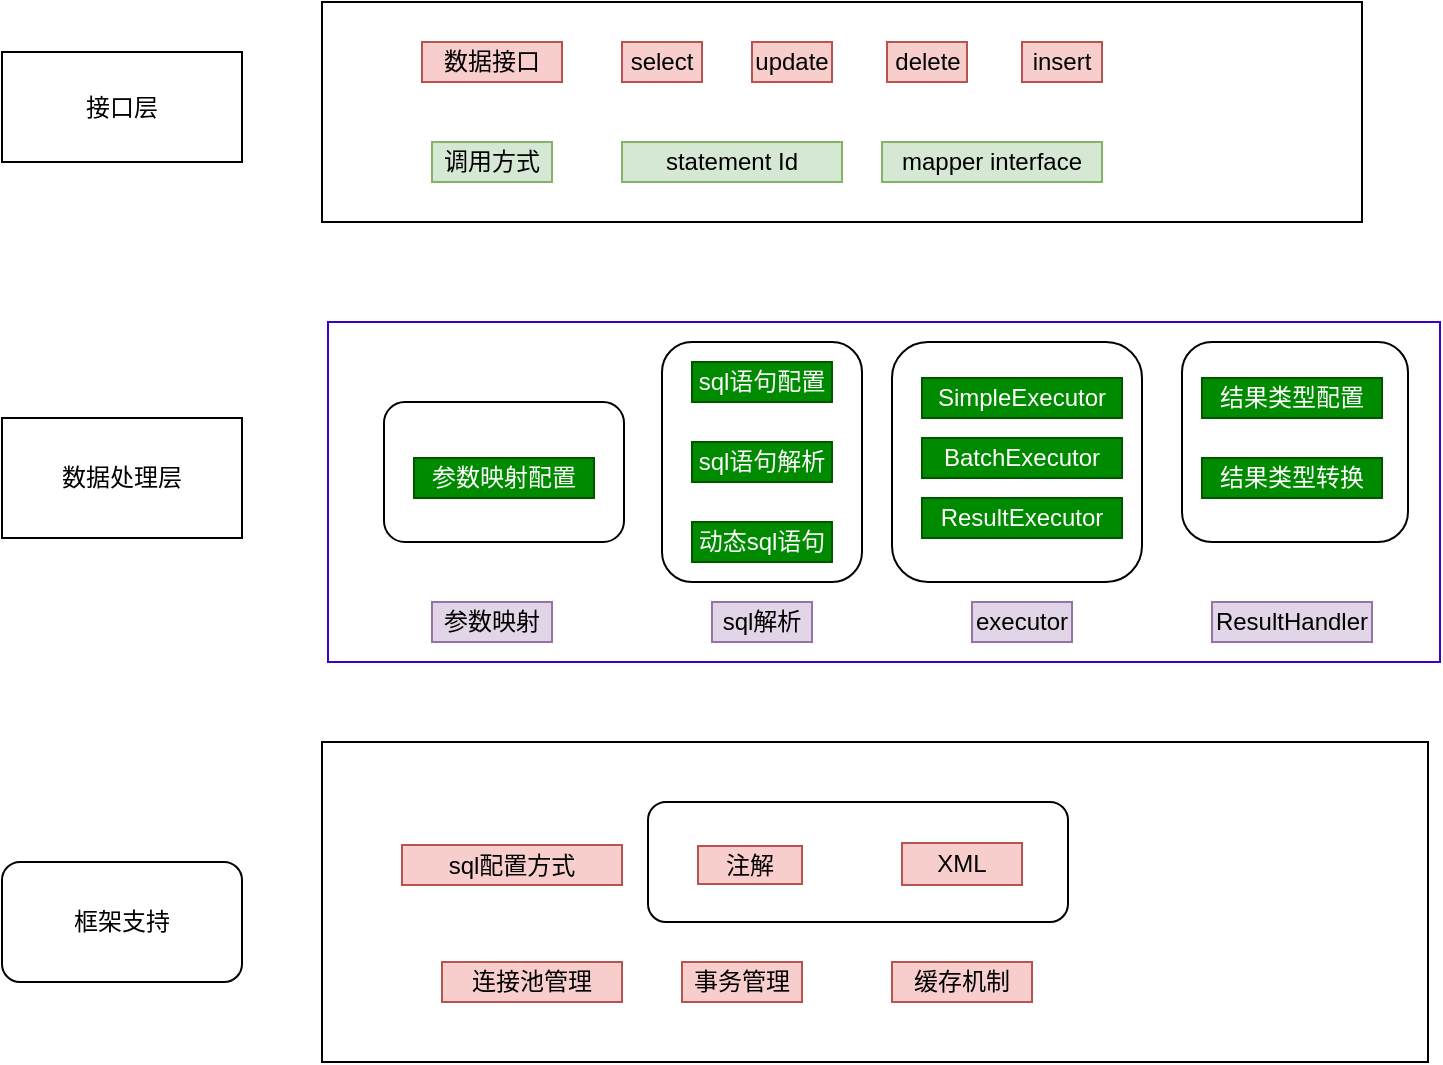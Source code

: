 <mxfile version="10.9.5" type="device"><diagram id="8XqPUQ7Z5r5Ys-GWq8Nq" name="框架"><mxGraphModel dx="946" dy="682" grid="1" gridSize="10" guides="1" tooltips="1" connect="1" arrows="1" fold="1" page="1" pageScale="1" pageWidth="827" pageHeight="1169" math="0" shadow="0"><root><mxCell id="0"/><mxCell id="1" parent="0"/><mxCell id="QSJCYK9Ir9fSyz4MKmEN-3" value="接口层" style="rounded=0;whiteSpace=wrap;html=1;" vertex="1" parent="1"><mxGeometry x="87" y="65" width="120" height="55" as="geometry"/></mxCell><mxCell id="QSJCYK9Ir9fSyz4MKmEN-4" value="" style="rounded=0;whiteSpace=wrap;html=1;" vertex="1" parent="1"><mxGeometry x="247" y="40" width="520" height="110" as="geometry"/></mxCell><mxCell id="QSJCYK9Ir9fSyz4MKmEN-5" value="数据接口" style="text;html=1;strokeColor=#b85450;fillColor=#f8cecc;align=center;verticalAlign=middle;whiteSpace=wrap;rounded=0;" vertex="1" parent="1"><mxGeometry x="297" y="60" width="70" height="20" as="geometry"/></mxCell><mxCell id="QSJCYK9Ir9fSyz4MKmEN-6" value="select" style="text;html=1;strokeColor=#b85450;fillColor=#f8cecc;align=center;verticalAlign=middle;whiteSpace=wrap;rounded=0;" vertex="1" parent="1"><mxGeometry x="397" y="60" width="40" height="20" as="geometry"/></mxCell><mxCell id="QSJCYK9Ir9fSyz4MKmEN-8" value="update" style="text;html=1;strokeColor=#b85450;fillColor=#f8cecc;align=center;verticalAlign=middle;whiteSpace=wrap;rounded=0;" vertex="1" parent="1"><mxGeometry x="462" y="60" width="40" height="20" as="geometry"/></mxCell><mxCell id="QSJCYK9Ir9fSyz4MKmEN-9" value="delete" style="text;html=1;strokeColor=#b85450;fillColor=#f8cecc;align=center;verticalAlign=middle;whiteSpace=wrap;rounded=0;" vertex="1" parent="1"><mxGeometry x="529.5" y="60" width="40" height="20" as="geometry"/></mxCell><mxCell id="QSJCYK9Ir9fSyz4MKmEN-10" value="insert" style="text;html=1;strokeColor=#b85450;fillColor=#f8cecc;align=center;verticalAlign=middle;whiteSpace=wrap;rounded=0;" vertex="1" parent="1"><mxGeometry x="597" y="60" width="40" height="20" as="geometry"/></mxCell><mxCell id="QSJCYK9Ir9fSyz4MKmEN-11" value="调用方式" style="text;html=1;strokeColor=#82b366;fillColor=#d5e8d4;align=center;verticalAlign=middle;whiteSpace=wrap;rounded=0;" vertex="1" parent="1"><mxGeometry x="302" y="110" width="60" height="20" as="geometry"/></mxCell><mxCell id="QSJCYK9Ir9fSyz4MKmEN-12" value="statement Id" style="text;html=1;strokeColor=#82b366;fillColor=#d5e8d4;align=center;verticalAlign=middle;whiteSpace=wrap;rounded=0;" vertex="1" parent="1"><mxGeometry x="397" y="110" width="110" height="20" as="geometry"/></mxCell><mxCell id="QSJCYK9Ir9fSyz4MKmEN-13" value="mapper interface" style="text;html=1;strokeColor=#82b366;fillColor=#d5e8d4;align=center;verticalAlign=middle;whiteSpace=wrap;rounded=0;" vertex="1" parent="1"><mxGeometry x="527" y="110" width="110" height="20" as="geometry"/></mxCell><mxCell id="QSJCYK9Ir9fSyz4MKmEN-18" value="数据处理层" style="rounded=0;whiteSpace=wrap;html=1;" vertex="1" parent="1"><mxGeometry x="87" y="248" width="120" height="60" as="geometry"/></mxCell><mxCell id="QSJCYK9Ir9fSyz4MKmEN-19" value="" style="rounded=0;whiteSpace=wrap;html=1;fillColor=none;strokeColor=#3700CC;fontColor=#ffffff;" vertex="1" parent="1"><mxGeometry x="250" y="200" width="556" height="170" as="geometry"/></mxCell><mxCell id="QSJCYK9Ir9fSyz4MKmEN-21" value="参数映射" style="text;html=1;strokeColor=#9673a6;fillColor=#e1d5e7;align=center;verticalAlign=middle;whiteSpace=wrap;rounded=0;" vertex="1" parent="1"><mxGeometry x="302" y="340" width="60" height="20" as="geometry"/></mxCell><mxCell id="QSJCYK9Ir9fSyz4MKmEN-22" value="参数映射配置" style="text;html=1;strokeColor=#005700;fillColor=#008a00;align=center;verticalAlign=middle;whiteSpace=wrap;rounded=0;fontColor=#ffffff;" vertex="1" parent="1"><mxGeometry x="293" y="268" width="90" height="20" as="geometry"/></mxCell><mxCell id="QSJCYK9Ir9fSyz4MKmEN-24" value="sql语句配置" style="text;html=1;strokeColor=#005700;fillColor=#008a00;align=center;verticalAlign=middle;whiteSpace=wrap;rounded=0;fontColor=#ffffff;" vertex="1" parent="1"><mxGeometry x="432" y="220" width="70" height="20" as="geometry"/></mxCell><mxCell id="QSJCYK9Ir9fSyz4MKmEN-25" value="sql语句解析" style="text;html=1;strokeColor=#005700;fillColor=#008a00;align=center;verticalAlign=middle;whiteSpace=wrap;rounded=0;fontColor=#ffffff;" vertex="1" parent="1"><mxGeometry x="432" y="260" width="70" height="20" as="geometry"/></mxCell><mxCell id="QSJCYK9Ir9fSyz4MKmEN-26" value="动态sql语句" style="text;html=1;strokeColor=#005700;fillColor=#008a00;align=center;verticalAlign=middle;whiteSpace=wrap;rounded=0;fontColor=#ffffff;" vertex="1" parent="1"><mxGeometry x="432" y="300" width="70" height="20" as="geometry"/></mxCell><mxCell id="QSJCYK9Ir9fSyz4MKmEN-27" value="sql解析" style="text;html=1;strokeColor=#9673a6;fillColor=#e1d5e7;align=center;verticalAlign=middle;whiteSpace=wrap;rounded=0;" vertex="1" parent="1"><mxGeometry x="442" y="340" width="50" height="20" as="geometry"/></mxCell><mxCell id="QSJCYK9Ir9fSyz4MKmEN-28" value="SimpleExecutor" style="text;html=1;strokeColor=#005700;fillColor=#008a00;align=center;verticalAlign=middle;whiteSpace=wrap;rounded=0;fontColor=#ffffff;" vertex="1" parent="1"><mxGeometry x="547" y="228" width="100" height="20" as="geometry"/></mxCell><mxCell id="QSJCYK9Ir9fSyz4MKmEN-31" value="BatchExecutor" style="text;html=1;strokeColor=#005700;fillColor=#008a00;align=center;verticalAlign=middle;whiteSpace=wrap;rounded=0;fontColor=#ffffff;" vertex="1" parent="1"><mxGeometry x="547" y="258" width="100" height="20" as="geometry"/></mxCell><mxCell id="QSJCYK9Ir9fSyz4MKmEN-32" value="ResultExecutor" style="text;html=1;strokeColor=#005700;fillColor=#008a00;align=center;verticalAlign=middle;whiteSpace=wrap;rounded=0;fontColor=#ffffff;" vertex="1" parent="1"><mxGeometry x="547" y="288" width="100" height="20" as="geometry"/></mxCell><mxCell id="QSJCYK9Ir9fSyz4MKmEN-33" value="executor" style="text;html=1;strokeColor=#9673a6;fillColor=#e1d5e7;align=center;verticalAlign=middle;whiteSpace=wrap;rounded=0;" vertex="1" parent="1"><mxGeometry x="572" y="340" width="50" height="20" as="geometry"/></mxCell><mxCell id="QSJCYK9Ir9fSyz4MKmEN-35" value="结果类型配置" style="text;html=1;strokeColor=#005700;fillColor=#008a00;align=center;verticalAlign=middle;whiteSpace=wrap;rounded=0;fontColor=#ffffff;" vertex="1" parent="1"><mxGeometry x="687" y="228" width="90" height="20" as="geometry"/></mxCell><mxCell id="QSJCYK9Ir9fSyz4MKmEN-36" value="结果类型转换" style="text;html=1;strokeColor=#005700;fillColor=#008a00;align=center;verticalAlign=middle;whiteSpace=wrap;rounded=0;fontColor=#ffffff;" vertex="1" parent="1"><mxGeometry x="687" y="268" width="90" height="20" as="geometry"/></mxCell><mxCell id="QSJCYK9Ir9fSyz4MKmEN-37" value="ResultHandler&lt;br&gt;" style="text;html=1;strokeColor=#9673a6;fillColor=#e1d5e7;align=center;verticalAlign=middle;whiteSpace=wrap;rounded=0;" vertex="1" parent="1"><mxGeometry x="692" y="340" width="80" height="20" as="geometry"/></mxCell><mxCell id="QSJCYK9Ir9fSyz4MKmEN-41" value="框架支持" style="rounded=1;whiteSpace=wrap;html=1;fillColor=none;" vertex="1" parent="1"><mxGeometry x="87" y="470" width="120" height="60" as="geometry"/></mxCell><mxCell id="QSJCYK9Ir9fSyz4MKmEN-43" value="" style="rounded=0;whiteSpace=wrap;html=1;fillColor=none;" vertex="1" parent="1"><mxGeometry x="247" y="410" width="553" height="160" as="geometry"/></mxCell><mxCell id="QSJCYK9Ir9fSyz4MKmEN-44" value="sql配置方式" style="text;html=1;strokeColor=#b85450;fillColor=#f8cecc;align=center;verticalAlign=middle;whiteSpace=wrap;rounded=0;" vertex="1" parent="1"><mxGeometry x="287" y="461.5" width="110" height="20" as="geometry"/></mxCell><mxCell id="QSJCYK9Ir9fSyz4MKmEN-45" value="注解" style="text;html=1;strokeColor=#b85450;fillColor=#f8cecc;align=center;verticalAlign=middle;whiteSpace=wrap;rounded=0;" vertex="1" parent="1"><mxGeometry x="435" y="462" width="52" height="19" as="geometry"/></mxCell><mxCell id="QSJCYK9Ir9fSyz4MKmEN-46" value="XML" style="text;html=1;strokeColor=#b85450;fillColor=#f8cecc;align=center;verticalAlign=middle;whiteSpace=wrap;rounded=0;direction=south;" vertex="1" parent="1"><mxGeometry x="537" y="460.5" width="60" height="21" as="geometry"/></mxCell><mxCell id="QSJCYK9Ir9fSyz4MKmEN-48" value="连接池管理" style="text;html=1;strokeColor=#b85450;fillColor=#f8cecc;align=center;verticalAlign=middle;whiteSpace=wrap;rounded=0;" vertex="1" parent="1"><mxGeometry x="307" y="520" width="90" height="20" as="geometry"/></mxCell><mxCell id="QSJCYK9Ir9fSyz4MKmEN-50" value="事务管理" style="text;html=1;strokeColor=#b85450;fillColor=#f8cecc;align=center;verticalAlign=middle;whiteSpace=wrap;rounded=0;" vertex="1" parent="1"><mxGeometry x="427" y="520" width="60" height="20" as="geometry"/></mxCell><mxCell id="QSJCYK9Ir9fSyz4MKmEN-51" value="缓存机制" style="text;html=1;strokeColor=#b85450;fillColor=#f8cecc;align=center;verticalAlign=middle;whiteSpace=wrap;rounded=0;" vertex="1" parent="1"><mxGeometry x="532" y="520" width="70" height="20" as="geometry"/></mxCell><mxCell id="QSJCYK9Ir9fSyz4MKmEN-56" value="" style="rounded=1;whiteSpace=wrap;html=1;fillColor=none;" vertex="1" parent="1"><mxGeometry x="278" y="240" width="120" height="70" as="geometry"/></mxCell><mxCell id="QSJCYK9Ir9fSyz4MKmEN-57" value="" style="rounded=1;whiteSpace=wrap;html=1;fillColor=none;" vertex="1" parent="1"><mxGeometry x="417" y="210" width="100" height="120" as="geometry"/></mxCell><mxCell id="QSJCYK9Ir9fSyz4MKmEN-58" value="" style="rounded=1;whiteSpace=wrap;html=1;fillColor=none;" vertex="1" parent="1"><mxGeometry x="532" y="210" width="125" height="120" as="geometry"/></mxCell><mxCell id="QSJCYK9Ir9fSyz4MKmEN-60" value="" style="rounded=1;whiteSpace=wrap;html=1;fillColor=none;" vertex="1" parent="1"><mxGeometry x="677" y="210" width="113" height="100" as="geometry"/></mxCell><mxCell id="QSJCYK9Ir9fSyz4MKmEN-63" value="" style="rounded=1;whiteSpace=wrap;html=1;fillColor=none;" vertex="1" parent="1"><mxGeometry x="410" y="440" width="210" height="60" as="geometry"/></mxCell></root></mxGraphModel></diagram><diagram id="VVsybld4i8_qbJ1H8JFI" name="executor"><mxGraphModel dx="946" dy="682" grid="1" gridSize="10" guides="1" tooltips="1" connect="1" arrows="1" fold="1" page="1" pageScale="1" pageWidth="827" pageHeight="1169" math="0" shadow="0"><root><mxCell id="hYscpkgHWrFPBYA86a2E-0"/><mxCell id="hYscpkgHWrFPBYA86a2E-1" parent="hYscpkgHWrFPBYA86a2E-0"/></root></mxGraphModel></diagram></mxfile>